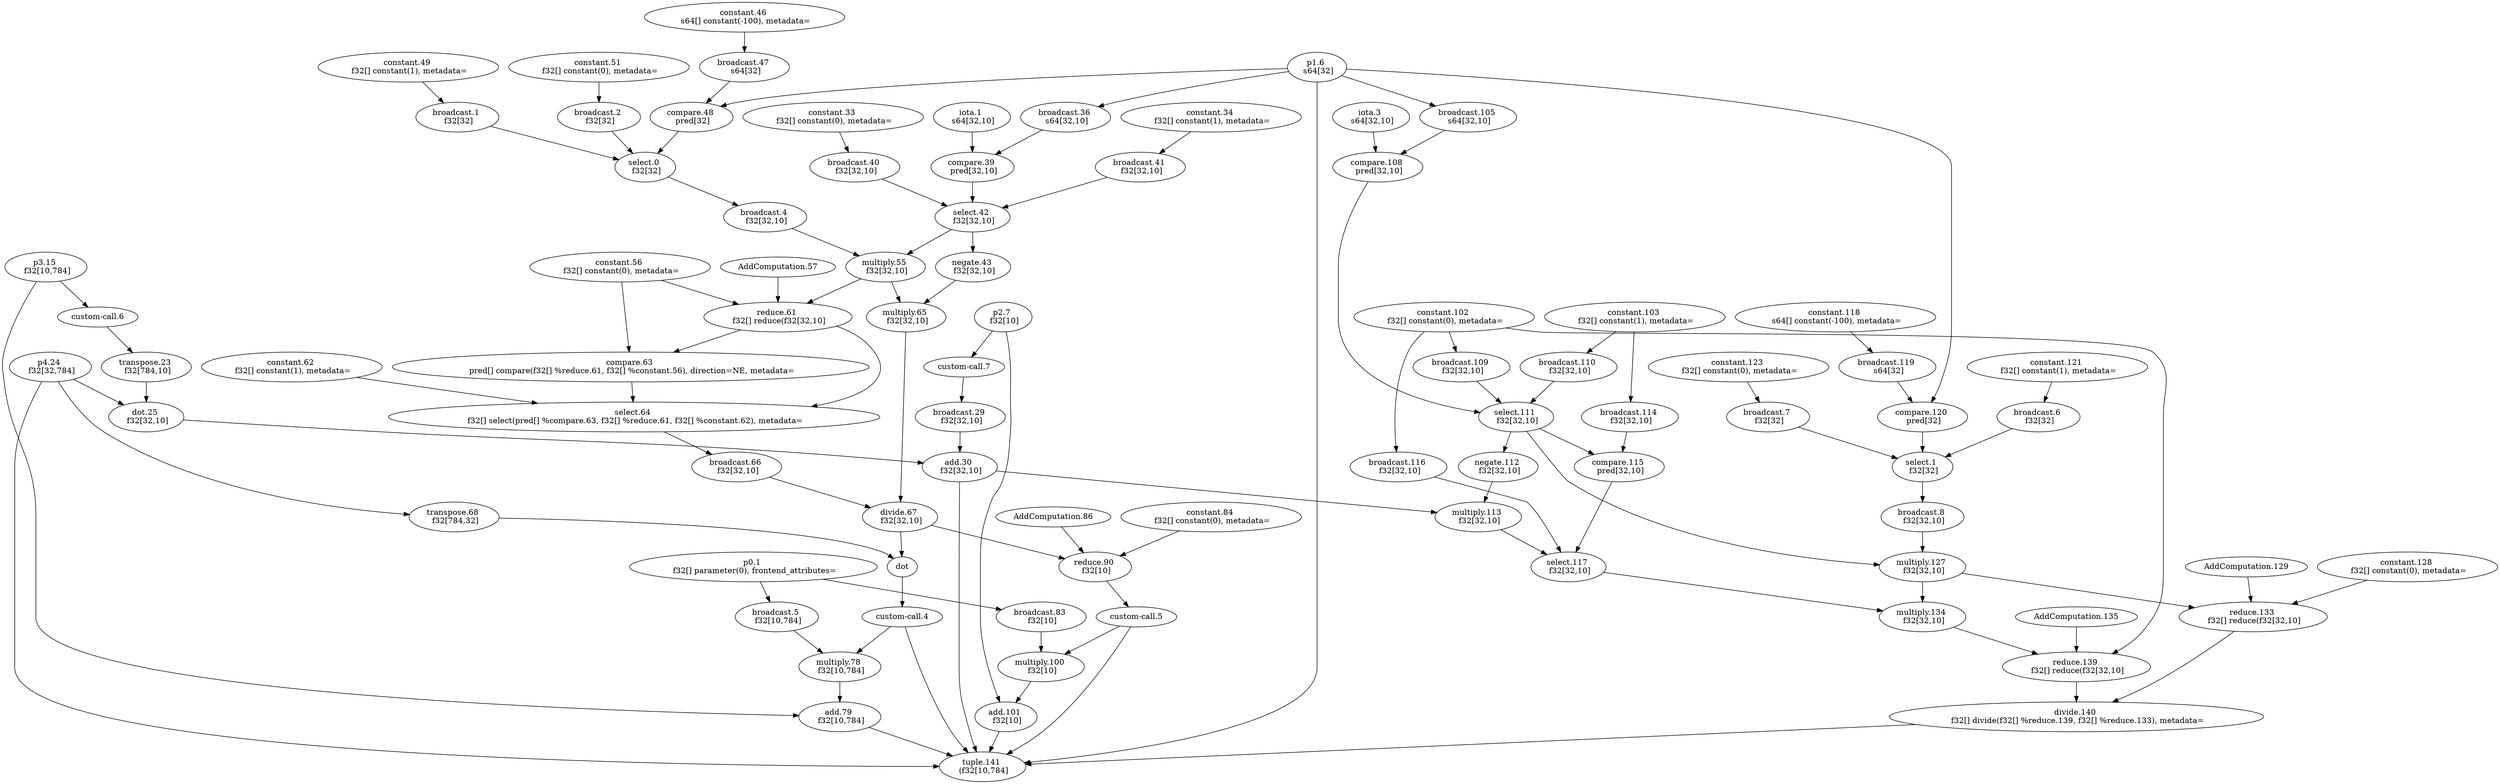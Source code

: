 digraph HloModule {
	"p3.15" [label="p3.15 \n f32[10,784]"];
	"p1.6" [label="p1.6 \n s64[32]"];
	"broadcast.36" [label="broadcast.36 \n s64[32,10]"];
	"iota.1" [label="iota.1 \n s64[32,10]"];
	"compare.39" [label="compare.39 \n pred[32,10]"];
	"constant.34" [label="constant.34 \n f32[] constant(1), metadata="];
	"broadcast.41" [label="broadcast.41 \n f32[32,10]"];
	"constant.33" [label="constant.33 \n f32[] constant(0), metadata="];
	"broadcast.40" [label="broadcast.40 \n f32[32,10]"];
	"select.42" [label="select.42 \n f32[32,10]"];
	"negate.43" [label="negate.43 \n f32[32,10]"];
	"constant.46" [label="constant.46 \n s64[] constant(-100), metadata="];
	"broadcast.47" [label="broadcast.47 \n s64[32]"];
	"compare.48" [label="compare.48 \n pred[32]"];
	"constant.49" [label="constant.49 \n f32[] constant(1), metadata="];
	"broadcast.1" [label="broadcast.1 \n f32[32]"];
	"constant.51" [label="constant.51 \n f32[] constant(0), metadata="];
	"broadcast.2" [label="broadcast.2 \n f32[32]"];
	"select.0" [label="select.0 \n f32[32]"];
	"broadcast.4" [label="broadcast.4 \n f32[32,10]"];
	"multiply.55" [label="multiply.55 \n f32[32,10]"];
	"multiply.65" [label="multiply.65 \n f32[32,10]"];
	"constant.56" [label="constant.56 \n f32[] constant(0), metadata="];
	"reduce.61" [label="reduce.61 \n f32[] reduce(f32[32,10]"];
	"compare.63" [label="compare.63 \n pred[] compare(f32[] %reduce.61, f32[] %constant.56), direction=NE, metadata="];
	"constant.62" [label="constant.62 \n f32[] constant(1), metadata="];
	"select.64" [label="select.64 \n f32[] select(pred[] %compare.63, f32[] %reduce.61, f32[] %constant.62), metadata="];
	"broadcast.66" [label="broadcast.66 \n f32[32,10]"];
	"divide.67" [label="divide.67 \n f32[32,10]"];
	"p4.24" [label="p4.24 \n f32[32,784]"];
	"transpose.68" [label="transpose.68 \n f32[784,32]"];
	"p0.1" [label="p0.1 \n f32[] parameter(0), frontend_attributes="];
	"broadcast.5" [label="broadcast.5 \n f32[10,784]"];
	"multiply.78" [label="multiply.78 \n f32[10,784]"];
	"add.79" [label="add.79 \n f32[10,784]"];
	"p2.7" [label="p2.7 \n f32[10]"];
	"constant.84" [label="constant.84 \n f32[] constant(0), metadata="];
	"reduce.90" [label="reduce.90 \n f32[10]"];
	"broadcast.83" [label="broadcast.83 \n f32[10]"];
	"multiply.100" [label="multiply.100 \n f32[10]"];
	"add.101" [label="add.101 \n f32[10]"];
	"transpose.23" [label="transpose.23 \n f32[784,10]"];
	"dot.25" [label="dot.25 \n f32[32,10]"];
	"broadcast.29" [label="broadcast.29 \n f32[32,10]"];
	"add.30" [label="add.30 \n f32[32,10]"];
	"broadcast.105" [label="broadcast.105 \n s64[32,10]"];
	"iota.3" [label="iota.3 \n s64[32,10]"];
	"compare.108" [label="compare.108 \n pred[32,10]"];
	"constant.103" [label="constant.103 \n f32[] constant(1), metadata="];
	"broadcast.110" [label="broadcast.110 \n f32[32,10]"];
	"constant.102" [label="constant.102 \n f32[] constant(0), metadata="];
	"broadcast.109" [label="broadcast.109 \n f32[32,10]"];
	"select.111" [label="select.111 \n f32[32,10]"];
	"broadcast.114" [label="broadcast.114 \n f32[32,10]"];
	"compare.115" [label="compare.115 \n pred[32,10]"];
	"broadcast.116" [label="broadcast.116 \n f32[32,10]"];
	"negate.112" [label="negate.112 \n f32[32,10]"];
	"multiply.113" [label="multiply.113 \n f32[32,10]"];
	"select.117" [label="select.117 \n f32[32,10]"];
	"constant.118" [label="constant.118 \n s64[] constant(-100), metadata="];
	"broadcast.119" [label="broadcast.119 \n s64[32]"];
	"compare.120" [label="compare.120 \n pred[32]"];
	"constant.121" [label="constant.121 \n f32[] constant(1), metadata="];
	"broadcast.6" [label="broadcast.6 \n f32[32]"];
	"constant.123" [label="constant.123 \n f32[] constant(0), metadata="];
	"broadcast.7" [label="broadcast.7 \n f32[32]"];
	"select.1" [label="select.1 \n f32[32]"];
	"broadcast.8" [label="broadcast.8 \n f32[32,10]"];
	"multiply.127" [label="multiply.127 \n f32[32,10]"];
	"multiply.134" [label="multiply.134 \n f32[32,10]"];
	"reduce.139" [label="reduce.139 \n f32[] reduce(f32[32,10]"];
	"constant.128" [label="constant.128 \n f32[] constant(0), metadata="];
	"reduce.133" [label="reduce.133 \n f32[] reduce(f32[32,10]"];
	"divide.140" [label="divide.140 \n f32[] divide(f32[] %reduce.139, f32[] %reduce.133), metadata="];
	"tuple.141" [label="tuple.141 \n (f32[10,784]"]; 
 	"p1.6" -> "broadcast.36";
	"broadcast.36" -> "compare.39";
	"iota.1" -> "compare.39";
	"constant.34" -> "broadcast.41";
	"constant.33" -> "broadcast.40";
	"compare.39" -> "select.42";
	"broadcast.41" -> "select.42";
	"broadcast.40" -> "select.42";
	"select.42" -> "negate.43";
	"constant.46" -> "broadcast.47";
	"p1.6" -> "compare.48";
	"broadcast.47" -> "compare.48";
	"constant.49" -> "broadcast.1";
	"constant.51" -> "broadcast.2";
	"compare.48" -> "select.0";
	"broadcast.1" -> "select.0";
	"broadcast.2" -> "select.0";
	"select.0" -> "broadcast.4";
	"broadcast.4" -> "multiply.55";
	"select.42" -> "multiply.55";
	"negate.43" -> "multiply.65";
	"multiply.55" -> "multiply.65";
	"multiply.55" -> "reduce.61";
	"constant.56" -> "reduce.61";
	"AddComputation.57" -> "reduce.61";
	"reduce.61" -> "compare.63";
	"constant.56" -> "compare.63";
	"compare.63" -> "select.64";
	"reduce.61" -> "select.64";
	"constant.62" -> "select.64";
	"select.64" -> "broadcast.66";
	"multiply.65" -> "divide.67";
	"broadcast.66" -> "divide.67";
	"p4.24" -> "transpose.68";
	"divide.67" -> "dot";
	"transpose.68" -> "dot";
	"dot" -> "custom-call.4";
	"p0.1" -> "broadcast.5";
	"custom-call.4" -> "multiply.78";
	"broadcast.5" -> "multiply.78";
	"p3.15" -> "add.79";
	"multiply.78" -> "add.79";
	"divide.67" -> "reduce.90";
	"constant.84" -> "reduce.90";
	"AddComputation.86" -> "reduce.90";
	"reduce.90" -> "custom-call.5";
	"p0.1" -> "broadcast.83";
	"custom-call.5" -> "multiply.100";
	"broadcast.83" -> "multiply.100";
	"p2.7" -> "add.101";
	"multiply.100" -> "add.101";
	"p3.15" -> "custom-call.6";
	"custom-call.6" -> "transpose.23";
	"p4.24" -> "dot.25";
	"transpose.23" -> "dot.25";
	"p2.7" -> "custom-call.7";
	"custom-call.7" -> "broadcast.29";
	"dot.25" -> "add.30";
	"broadcast.29" -> "add.30";
	"p1.6" -> "broadcast.105";
	"broadcast.105" -> "compare.108";
	"iota.3" -> "compare.108";
	"constant.103" -> "broadcast.110";
	"constant.102" -> "broadcast.109";
	"compare.108" -> "select.111";
	"broadcast.110" -> "select.111";
	"broadcast.109" -> "select.111";
	"constant.103" -> "broadcast.114";
	"select.111" -> "compare.115";
	"broadcast.114" -> "compare.115";
	"constant.102" -> "broadcast.116";
	"select.111" -> "negate.112";
	"negate.112" -> "multiply.113";
	"add.30" -> "multiply.113";
	"compare.115" -> "select.117";
	"broadcast.116" -> "select.117";
	"multiply.113" -> "select.117";
	"constant.118" -> "broadcast.119";
	"p1.6" -> "compare.120";
	"broadcast.119" -> "compare.120";
	"constant.121" -> "broadcast.6";
	"constant.123" -> "broadcast.7";
	"compare.120" -> "select.1";
	"broadcast.6" -> "select.1";
	"broadcast.7" -> "select.1";
	"select.1" -> "broadcast.8";
	"broadcast.8" -> "multiply.127";
	"select.111" -> "multiply.127";
	"select.117" -> "multiply.134";
	"multiply.127" -> "multiply.134";
	"multiply.134" -> "reduce.139";
	"constant.102" -> "reduce.139";
	"AddComputation.135" -> "reduce.139";
	"multiply.127" -> "reduce.133";
	"constant.128" -> "reduce.133";
	"AddComputation.129" -> "reduce.133";
	"reduce.139" -> "divide.140";
	"reduce.133" -> "divide.140";
	"add.79" -> "tuple.141";
	"add.101" -> "tuple.141";
	"p4.24" -> "tuple.141";
	"p1.6" -> "tuple.141";
	"add.30" -> "tuple.141";
	"divide.140" -> "tuple.141";
	"custom-call.5" -> "tuple.141";
	"custom-call.4" -> "tuple.141";
}